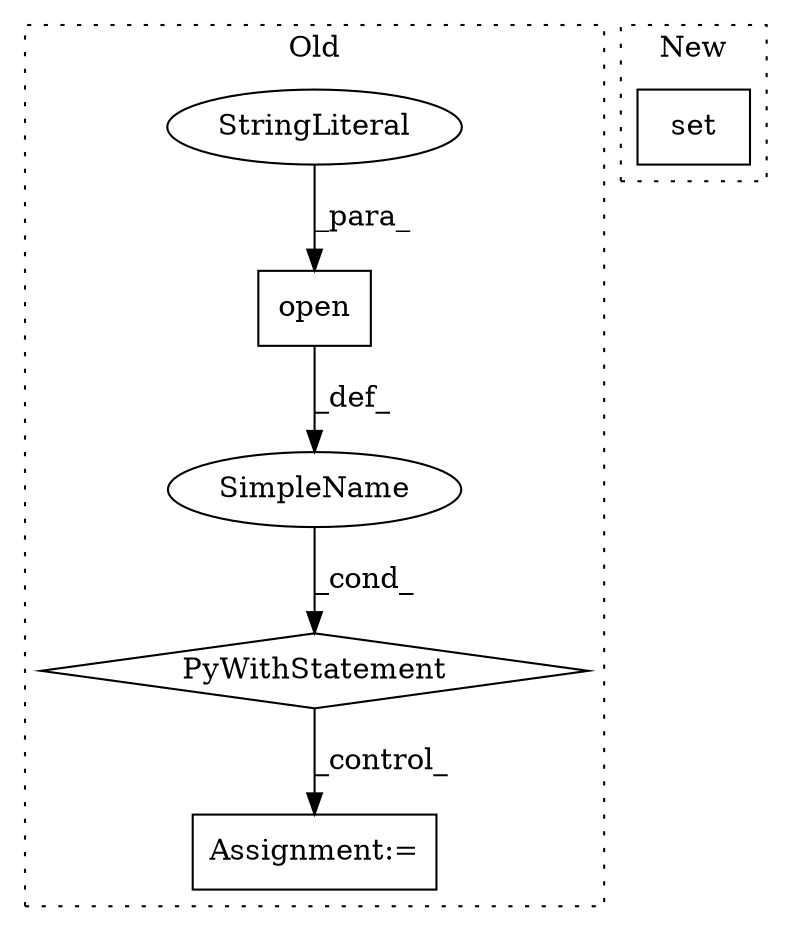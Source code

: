 digraph G {
subgraph cluster0 {
1 [label="PyWithStatement" a="104" s="1383,1431" l="10,2" shape="diamond"];
3 [label="Assignment:=" a="7" s="1467" l="1" shape="box"];
4 [label="SimpleName" a="42" s="" l="" shape="ellipse"];
5 [label="open" a="32" s="1400,1430" l="5,1" shape="box"];
6 [label="StringLiteral" a="45" s="1423" l="7" shape="ellipse"];
label = "Old";
style="dotted";
}
subgraph cluster1 {
2 [label="set" a="32" s="1586,1613" l="4,1" shape="box"];
label = "New";
style="dotted";
}
1 -> 3 [label="_control_"];
4 -> 1 [label="_cond_"];
5 -> 4 [label="_def_"];
6 -> 5 [label="_para_"];
}